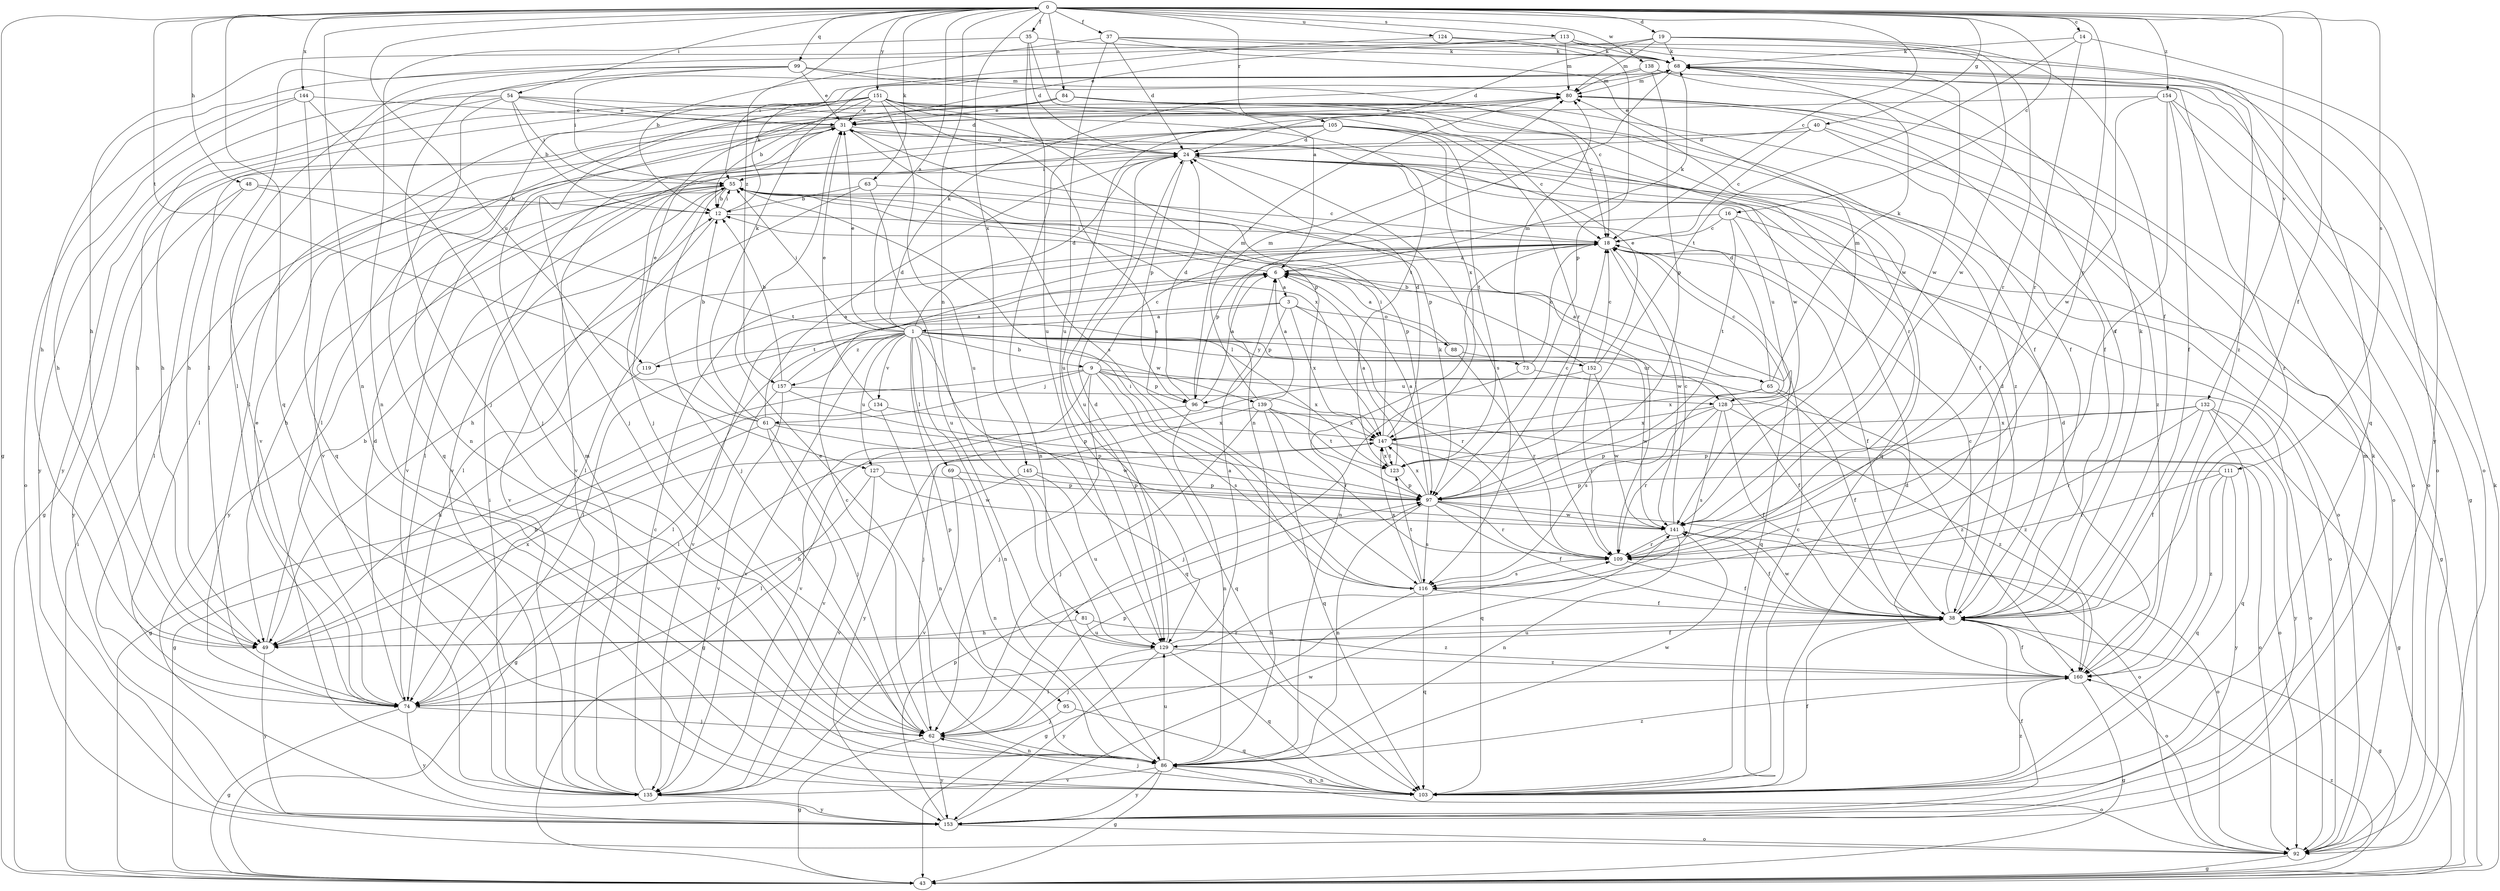 strict digraph  {
0;
1;
3;
6;
9;
12;
14;
16;
18;
19;
24;
31;
35;
37;
38;
40;
43;
48;
49;
54;
55;
61;
62;
63;
65;
68;
69;
73;
74;
80;
81;
84;
86;
88;
92;
95;
96;
97;
99;
103;
105;
109;
111;
113;
116;
119;
123;
124;
127;
128;
129;
132;
134;
135;
138;
139;
141;
144;
145;
147;
151;
152;
153;
154;
157;
160;
0 -> 14  [label=c];
0 -> 16  [label=c];
0 -> 18  [label=c];
0 -> 19  [label=d];
0 -> 35  [label=f];
0 -> 37  [label=f];
0 -> 38  [label=f];
0 -> 40  [label=g];
0 -> 43  [label=g];
0 -> 48  [label=h];
0 -> 54  [label=i];
0 -> 63  [label=k];
0 -> 81  [label=n];
0 -> 84  [label=n];
0 -> 86  [label=n];
0 -> 99  [label=q];
0 -> 103  [label=q];
0 -> 105  [label=r];
0 -> 109  [label=r];
0 -> 111  [label=s];
0 -> 113  [label=s];
0 -> 119  [label=t];
0 -> 124  [label=u];
0 -> 127  [label=u];
0 -> 132  [label=v];
0 -> 138  [label=w];
0 -> 144  [label=x];
0 -> 145  [label=x];
0 -> 151  [label=y];
0 -> 154  [label=z];
0 -> 157  [label=z];
1 -> 0  [label=a];
1 -> 9  [label=b];
1 -> 24  [label=d];
1 -> 31  [label=e];
1 -> 38  [label=f];
1 -> 55  [label=i];
1 -> 65  [label=k];
1 -> 68  [label=k];
1 -> 69  [label=l];
1 -> 73  [label=l];
1 -> 74  [label=l];
1 -> 86  [label=n];
1 -> 95  [label=p];
1 -> 103  [label=q];
1 -> 119  [label=t];
1 -> 127  [label=u];
1 -> 128  [label=u];
1 -> 134  [label=v];
1 -> 135  [label=v];
1 -> 139  [label=w];
1 -> 152  [label=y];
1 -> 157  [label=z];
3 -> 1  [label=a];
3 -> 74  [label=l];
3 -> 88  [label=o];
3 -> 96  [label=p];
3 -> 109  [label=r];
3 -> 147  [label=x];
6 -> 3  [label=a];
6 -> 55  [label=i];
6 -> 68  [label=k];
6 -> 103  [label=q];
6 -> 135  [label=v];
9 -> 18  [label=c];
9 -> 43  [label=g];
9 -> 61  [label=j];
9 -> 62  [label=j];
9 -> 92  [label=o];
9 -> 96  [label=p];
9 -> 103  [label=q];
9 -> 116  [label=s];
9 -> 128  [label=u];
9 -> 135  [label=v];
12 -> 18  [label=c];
12 -> 55  [label=i];
12 -> 68  [label=k];
12 -> 74  [label=l];
14 -> 68  [label=k];
14 -> 109  [label=r];
14 -> 123  [label=t];
14 -> 153  [label=y];
16 -> 18  [label=c];
16 -> 43  [label=g];
16 -> 74  [label=l];
16 -> 123  [label=t];
16 -> 128  [label=u];
18 -> 6  [label=a];
18 -> 38  [label=f];
18 -> 86  [label=n];
18 -> 92  [label=o];
18 -> 96  [label=p];
18 -> 141  [label=w];
19 -> 24  [label=d];
19 -> 38  [label=f];
19 -> 68  [label=k];
19 -> 74  [label=l];
19 -> 80  [label=m];
19 -> 109  [label=r];
19 -> 141  [label=w];
24 -> 55  [label=i];
24 -> 92  [label=o];
24 -> 96  [label=p];
24 -> 116  [label=s];
24 -> 129  [label=u];
31 -> 24  [label=d];
31 -> 38  [label=f];
31 -> 43  [label=g];
31 -> 74  [label=l];
31 -> 97  [label=p];
31 -> 116  [label=s];
31 -> 135  [label=v];
35 -> 6  [label=a];
35 -> 24  [label=d];
35 -> 68  [label=k];
35 -> 86  [label=n];
35 -> 129  [label=u];
37 -> 12  [label=b];
37 -> 24  [label=d];
37 -> 68  [label=k];
37 -> 103  [label=q];
37 -> 129  [label=u];
37 -> 141  [label=w];
38 -> 18  [label=c];
38 -> 24  [label=d];
38 -> 43  [label=g];
38 -> 49  [label=h];
38 -> 68  [label=k];
38 -> 92  [label=o];
38 -> 129  [label=u];
38 -> 141  [label=w];
40 -> 18  [label=c];
40 -> 24  [label=d];
40 -> 92  [label=o];
40 -> 135  [label=v];
40 -> 160  [label=z];
43 -> 55  [label=i];
43 -> 68  [label=k];
43 -> 160  [label=z];
48 -> 12  [label=b];
48 -> 74  [label=l];
48 -> 123  [label=t];
48 -> 153  [label=y];
49 -> 12  [label=b];
49 -> 147  [label=x];
49 -> 153  [label=y];
54 -> 12  [label=b];
54 -> 24  [label=d];
54 -> 31  [label=e];
54 -> 49  [label=h];
54 -> 55  [label=i];
54 -> 103  [label=q];
54 -> 109  [label=r];
54 -> 153  [label=y];
55 -> 12  [label=b];
55 -> 49  [label=h];
55 -> 62  [label=j];
55 -> 74  [label=l];
55 -> 97  [label=p];
55 -> 109  [label=r];
55 -> 135  [label=v];
55 -> 147  [label=x];
55 -> 153  [label=y];
61 -> 12  [label=b];
61 -> 24  [label=d];
61 -> 31  [label=e];
61 -> 49  [label=h];
61 -> 62  [label=j];
61 -> 68  [label=k];
61 -> 97  [label=p];
61 -> 135  [label=v];
61 -> 141  [label=w];
62 -> 18  [label=c];
62 -> 43  [label=g];
62 -> 86  [label=n];
62 -> 97  [label=p];
62 -> 153  [label=y];
63 -> 12  [label=b];
63 -> 18  [label=c];
63 -> 49  [label=h];
63 -> 129  [label=u];
65 -> 6  [label=a];
65 -> 24  [label=d];
65 -> 38  [label=f];
65 -> 68  [label=k];
65 -> 116  [label=s];
65 -> 147  [label=x];
65 -> 160  [label=z];
68 -> 80  [label=m];
68 -> 86  [label=n];
68 -> 92  [label=o];
68 -> 160  [label=z];
69 -> 86  [label=n];
69 -> 97  [label=p];
69 -> 135  [label=v];
73 -> 18  [label=c];
73 -> 62  [label=j];
73 -> 80  [label=m];
73 -> 160  [label=z];
74 -> 24  [label=d];
74 -> 31  [label=e];
74 -> 43  [label=g];
74 -> 62  [label=j];
74 -> 109  [label=r];
74 -> 153  [label=y];
80 -> 31  [label=e];
80 -> 38  [label=f];
80 -> 49  [label=h];
80 -> 92  [label=o];
80 -> 129  [label=u];
81 -> 49  [label=h];
81 -> 129  [label=u];
81 -> 160  [label=z];
84 -> 18  [label=c];
84 -> 31  [label=e];
84 -> 38  [label=f];
84 -> 62  [label=j];
84 -> 74  [label=l];
84 -> 103  [label=q];
84 -> 135  [label=v];
84 -> 160  [label=z];
86 -> 31  [label=e];
86 -> 43  [label=g];
86 -> 92  [label=o];
86 -> 103  [label=q];
86 -> 129  [label=u];
86 -> 135  [label=v];
86 -> 141  [label=w];
86 -> 153  [label=y];
86 -> 160  [label=z];
88 -> 6  [label=a];
88 -> 109  [label=r];
88 -> 141  [label=w];
92 -> 43  [label=g];
95 -> 62  [label=j];
95 -> 103  [label=q];
96 -> 6  [label=a];
96 -> 24  [label=d];
96 -> 43  [label=g];
96 -> 80  [label=m];
96 -> 86  [label=n];
96 -> 92  [label=o];
97 -> 6  [label=a];
97 -> 18  [label=c];
97 -> 38  [label=f];
97 -> 86  [label=n];
97 -> 92  [label=o];
97 -> 109  [label=r];
97 -> 116  [label=s];
97 -> 141  [label=w];
97 -> 147  [label=x];
99 -> 18  [label=c];
99 -> 31  [label=e];
99 -> 49  [label=h];
99 -> 55  [label=i];
99 -> 62  [label=j];
99 -> 80  [label=m];
99 -> 135  [label=v];
103 -> 18  [label=c];
103 -> 24  [label=d];
103 -> 38  [label=f];
103 -> 62  [label=j];
103 -> 80  [label=m];
103 -> 86  [label=n];
103 -> 160  [label=z];
105 -> 18  [label=c];
105 -> 24  [label=d];
105 -> 74  [label=l];
105 -> 86  [label=n];
105 -> 109  [label=r];
105 -> 123  [label=t];
105 -> 135  [label=v];
105 -> 147  [label=x];
109 -> 38  [label=f];
109 -> 116  [label=s];
111 -> 97  [label=p];
111 -> 103  [label=q];
111 -> 109  [label=r];
111 -> 153  [label=y];
111 -> 160  [label=z];
113 -> 31  [label=e];
113 -> 49  [label=h];
113 -> 68  [label=k];
113 -> 80  [label=m];
113 -> 141  [label=w];
113 -> 160  [label=z];
116 -> 38  [label=f];
116 -> 43  [label=g];
116 -> 55  [label=i];
116 -> 103  [label=q];
116 -> 123  [label=t];
116 -> 147  [label=x];
119 -> 6  [label=a];
119 -> 49  [label=h];
123 -> 6  [label=a];
123 -> 97  [label=p];
123 -> 147  [label=x];
124 -> 55  [label=i];
124 -> 68  [label=k];
124 -> 97  [label=p];
127 -> 74  [label=l];
127 -> 97  [label=p];
127 -> 135  [label=v];
127 -> 141  [label=w];
128 -> 18  [label=c];
128 -> 38  [label=f];
128 -> 80  [label=m];
128 -> 97  [label=p];
128 -> 109  [label=r];
128 -> 116  [label=s];
128 -> 147  [label=x];
128 -> 160  [label=z];
129 -> 6  [label=a];
129 -> 24  [label=d];
129 -> 38  [label=f];
129 -> 62  [label=j];
129 -> 103  [label=q];
129 -> 153  [label=y];
129 -> 160  [label=z];
132 -> 38  [label=f];
132 -> 43  [label=g];
132 -> 97  [label=p];
132 -> 103  [label=q];
132 -> 109  [label=r];
132 -> 147  [label=x];
132 -> 153  [label=y];
134 -> 31  [label=e];
134 -> 43  [label=g];
134 -> 86  [label=n];
134 -> 147  [label=x];
135 -> 18  [label=c];
135 -> 55  [label=i];
135 -> 80  [label=m];
135 -> 153  [label=y];
138 -> 38  [label=f];
138 -> 74  [label=l];
138 -> 80  [label=m];
138 -> 92  [label=o];
138 -> 97  [label=p];
139 -> 6  [label=a];
139 -> 62  [label=j];
139 -> 80  [label=m];
139 -> 103  [label=q];
139 -> 109  [label=r];
139 -> 123  [label=t];
139 -> 147  [label=x];
139 -> 153  [label=y];
141 -> 18  [label=c];
141 -> 38  [label=f];
141 -> 86  [label=n];
141 -> 92  [label=o];
141 -> 109  [label=r];
144 -> 31  [label=e];
144 -> 49  [label=h];
144 -> 62  [label=j];
144 -> 92  [label=o];
144 -> 103  [label=q];
145 -> 49  [label=h];
145 -> 97  [label=p];
145 -> 129  [label=u];
147 -> 24  [label=d];
147 -> 43  [label=g];
147 -> 55  [label=i];
147 -> 92  [label=o];
147 -> 103  [label=q];
147 -> 123  [label=t];
151 -> 12  [label=b];
151 -> 31  [label=e];
151 -> 38  [label=f];
151 -> 49  [label=h];
151 -> 62  [label=j];
151 -> 86  [label=n];
151 -> 97  [label=p];
151 -> 116  [label=s];
151 -> 123  [label=t];
151 -> 129  [label=u];
151 -> 141  [label=w];
151 -> 153  [label=y];
152 -> 12  [label=b];
152 -> 18  [label=c];
152 -> 31  [label=e];
152 -> 62  [label=j];
152 -> 109  [label=r];
152 -> 141  [label=w];
153 -> 38  [label=f];
153 -> 68  [label=k];
153 -> 92  [label=o];
153 -> 97  [label=p];
153 -> 141  [label=w];
154 -> 31  [label=e];
154 -> 38  [label=f];
154 -> 43  [label=g];
154 -> 92  [label=o];
154 -> 116  [label=s];
154 -> 141  [label=w];
157 -> 6  [label=a];
157 -> 12  [label=b];
157 -> 74  [label=l];
157 -> 97  [label=p];
157 -> 135  [label=v];
157 -> 147  [label=x];
160 -> 24  [label=d];
160 -> 38  [label=f];
160 -> 43  [label=g];
160 -> 74  [label=l];
}
